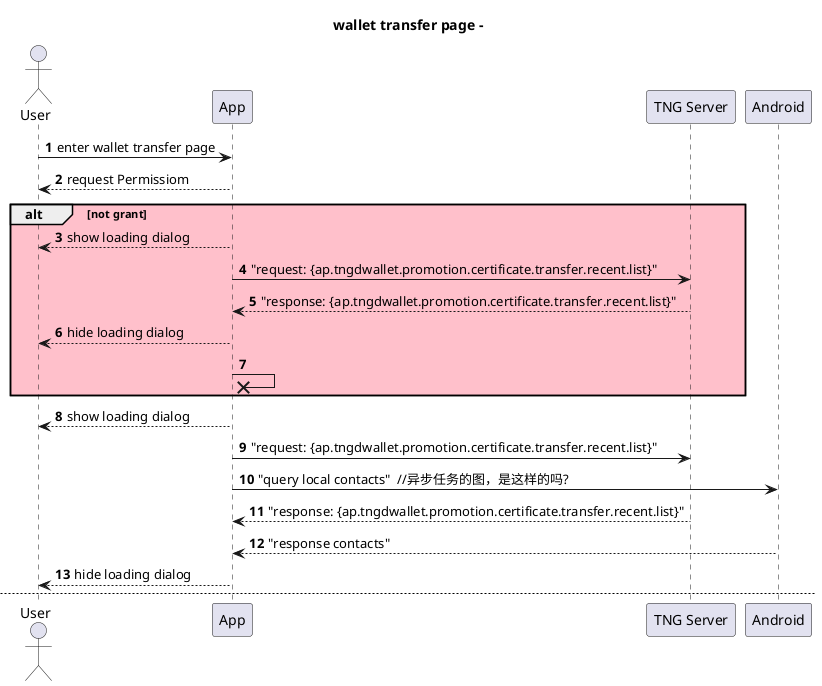 @startuml
'https://plantuml.com/sequence-diagram

title: wallet transfer page -

actor USER as "User"
participant APP as "App"
participant TNG as "TNG Server"
participant OS as "Android"


autonumber

USER -> APP :enter wallet transfer page
USER <-- APP : request Permissiom
alt  #pink not grant
USER <-- APP : show loading dialog
APP -> TNG : "request: {ap.tngdwallet.promotion.certificate.transfer.recent.list}"
APP <-- TNG : "response: {ap.tngdwallet.promotion.certificate.transfer.recent.list}"
USER <-- APP : hide loading dialog
APP ->x APP
end
USER <-- APP : show loading dialog
APP -> TNG : "request: {ap.tngdwallet.promotion.certificate.transfer.recent.list}"
APP -> OS : "query local contacts"  //异步任务的图，是这样的吗?
APP <-- TNG : "response: {ap.tngdwallet.promotion.certificate.transfer.recent.list}"
APP <-- OS :  "response contacts"
USER <-- APP : hide loading dialog

newpage








@enduml